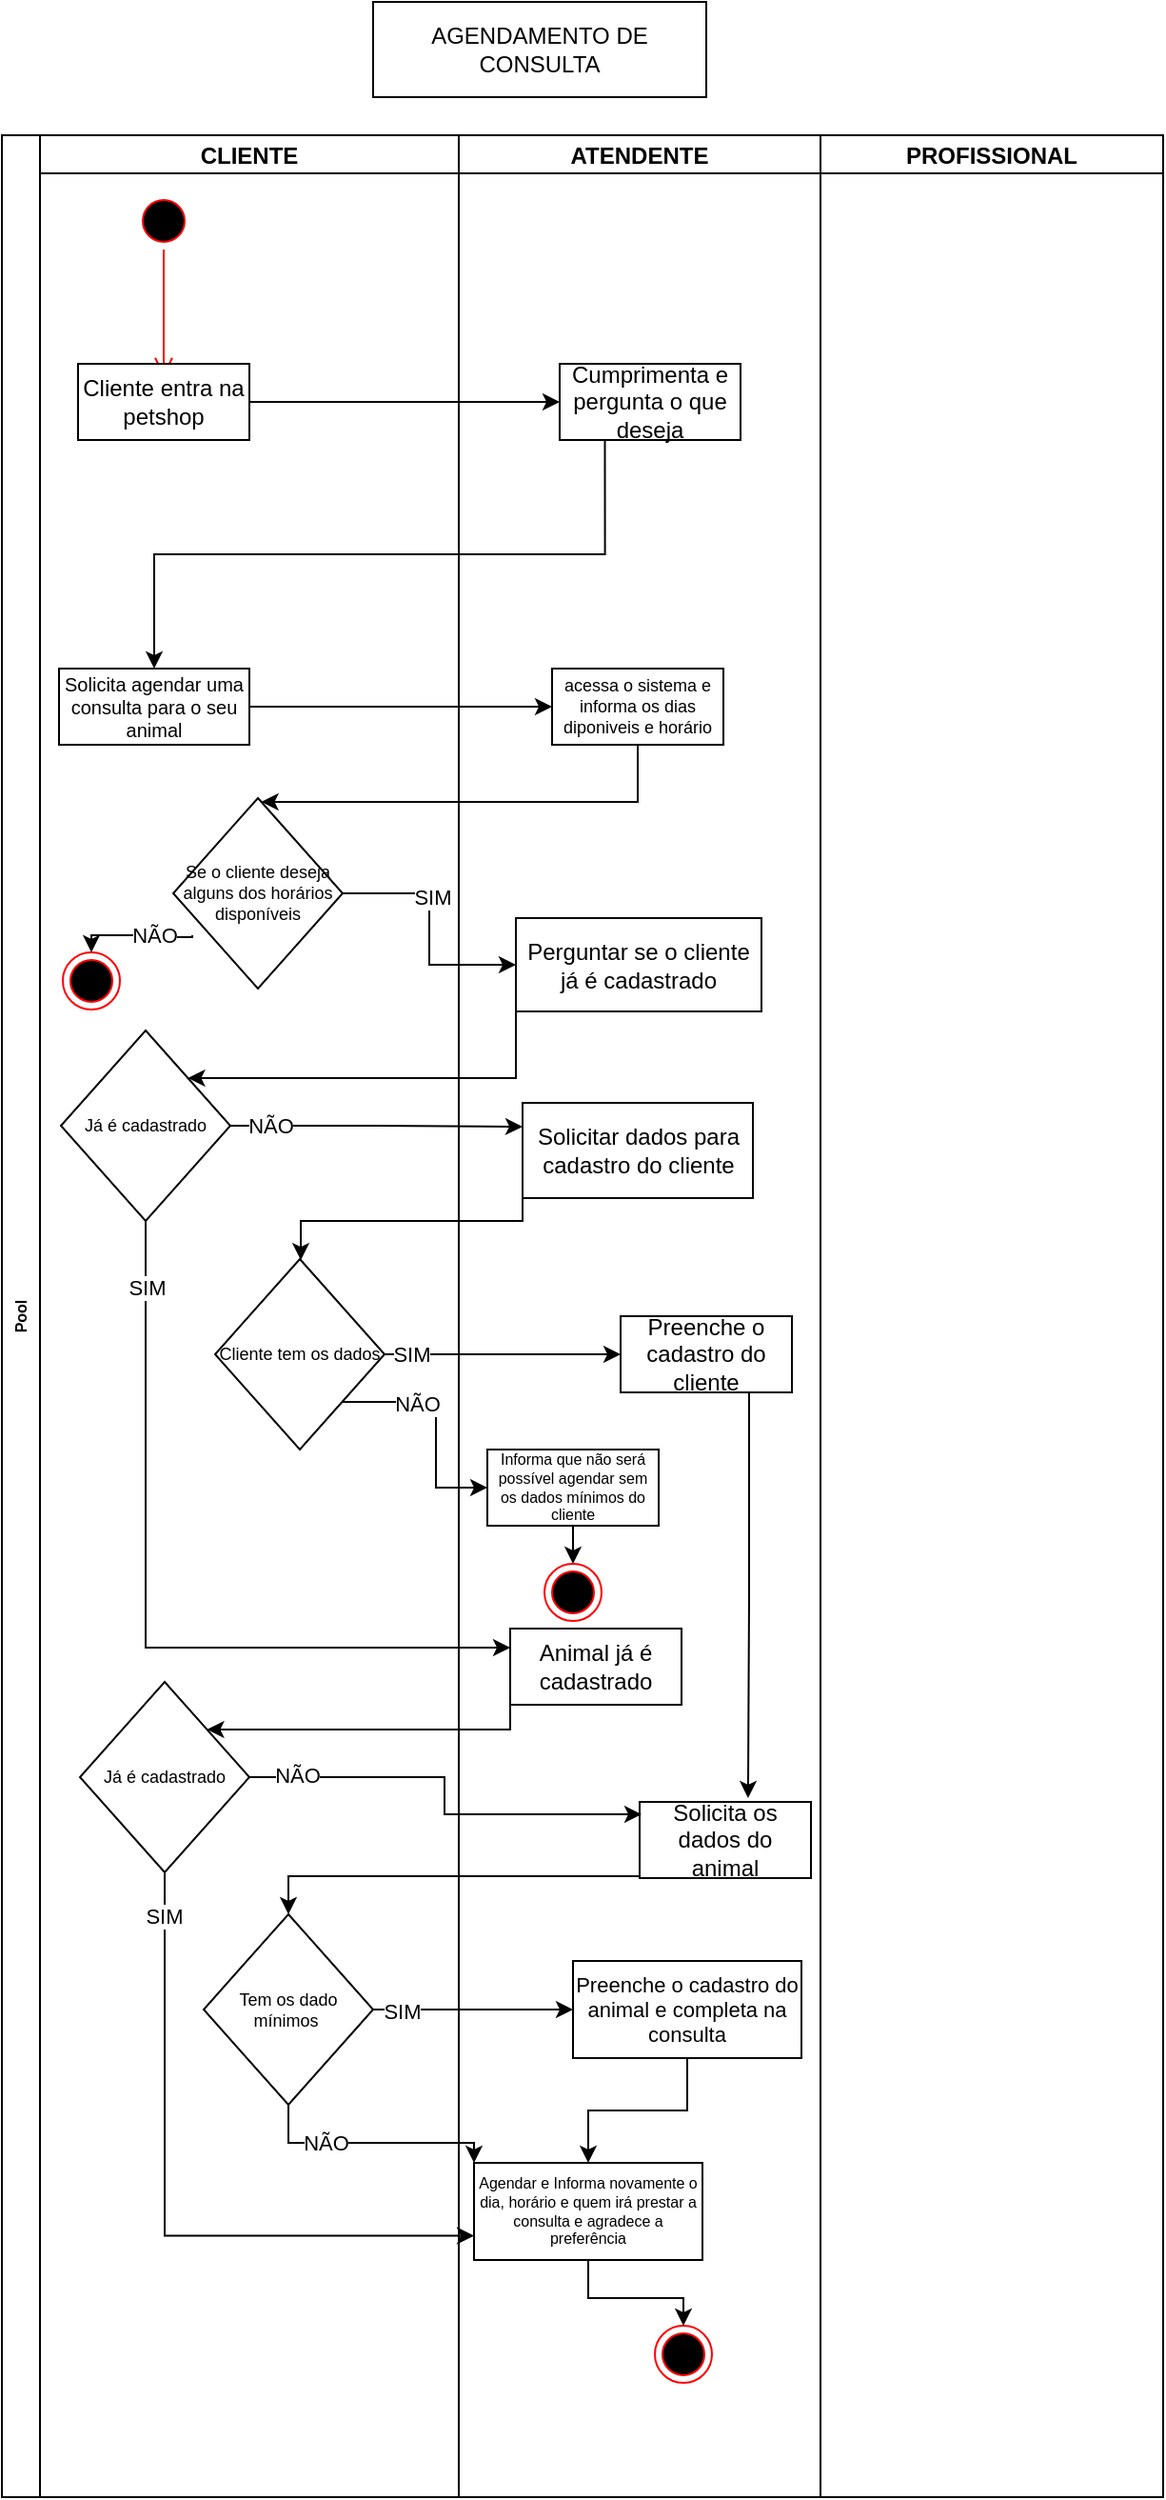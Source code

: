 <mxfile version="21.5.0" type="github">
  <diagram name="Página-1" id="BQv2h3TFub3lITAPNev2">
    <mxGraphModel dx="2200" dy="1130" grid="1" gridSize="10" guides="1" tooltips="1" connect="1" arrows="1" fold="1" page="1" pageScale="1" pageWidth="827" pageHeight="1169" math="0" shadow="0">
      <root>
        <mxCell id="0" />
        <mxCell id="1" parent="0" />
        <mxCell id="U5AN6EbYWZd2xF8no-8S-5" value="Pool" style="swimlane;childLayout=stackLayout;resizeParent=1;resizeParentMax=0;startSize=20;horizontal=0;horizontalStack=1;fontSize=8;" vertex="1" parent="1">
          <mxGeometry x="170" y="220" width="610" height="1240" as="geometry" />
        </mxCell>
        <mxCell id="U5AN6EbYWZd2xF8no-8S-6" value="CLIENTE" style="swimlane;startSize=20;" vertex="1" parent="U5AN6EbYWZd2xF8no-8S-5">
          <mxGeometry x="20" width="220" height="1240" as="geometry" />
        </mxCell>
        <mxCell id="U5AN6EbYWZd2xF8no-8S-9" value="" style="ellipse;html=1;shape=startState;fillColor=#000000;strokeColor=#ff0000;" vertex="1" parent="U5AN6EbYWZd2xF8no-8S-6">
          <mxGeometry x="50" y="30" width="30" height="30" as="geometry" />
        </mxCell>
        <mxCell id="U5AN6EbYWZd2xF8no-8S-10" value="" style="edgeStyle=orthogonalEdgeStyle;html=1;verticalAlign=bottom;endArrow=open;endSize=8;strokeColor=#ff0000;rounded=0;entryX=0.5;entryY=0.175;entryDx=0;entryDy=0;entryPerimeter=0;" edge="1" source="U5AN6EbYWZd2xF8no-8S-9" parent="U5AN6EbYWZd2xF8no-8S-6" target="U5AN6EbYWZd2xF8no-8S-12">
          <mxGeometry relative="1" as="geometry">
            <mxPoint x="60" y="120" as="targetPoint" />
          </mxGeometry>
        </mxCell>
        <mxCell id="U5AN6EbYWZd2xF8no-8S-13" value="&lt;font style=&quot;vertical-align: inherit; font-size: 10px;&quot;&gt;&lt;font style=&quot;vertical-align: inherit; font-size: 10px;&quot;&gt;&lt;font style=&quot;vertical-align: inherit; font-size: 10px;&quot;&gt;&lt;font style=&quot;vertical-align: inherit; font-size: 10px;&quot;&gt;Solicita agendar uma consulta para o seu animal&lt;/font&gt;&lt;/font&gt;&lt;/font&gt;&lt;/font&gt;" style="html=1;whiteSpace=wrap;fontSize=10;" vertex="1" parent="U5AN6EbYWZd2xF8no-8S-6">
          <mxGeometry x="10" y="280" width="100" height="40" as="geometry" />
        </mxCell>
        <mxCell id="U5AN6EbYWZd2xF8no-8S-23" value="" style="ellipse;html=1;shape=endState;fillColor=#000000;strokeColor=#ff0000;" vertex="1" parent="U5AN6EbYWZd2xF8no-8S-6">
          <mxGeometry x="12" y="429" width="30" height="30" as="geometry" />
        </mxCell>
        <mxCell id="U5AN6EbYWZd2xF8no-8S-30" value="&lt;font style=&quot;vertical-align: inherit;&quot;&gt;&lt;font style=&quot;vertical-align: inherit;&quot;&gt;Cliente tem os dados&lt;/font&gt;&lt;/font&gt;" style="rhombus;whiteSpace=wrap;html=1;fontSize=9;" vertex="1" parent="U5AN6EbYWZd2xF8no-8S-6">
          <mxGeometry x="92" y="590" width="89" height="100" as="geometry" />
        </mxCell>
        <mxCell id="U5AN6EbYWZd2xF8no-8S-12" value="&lt;font style=&quot;vertical-align: inherit;&quot;&gt;&lt;font style=&quot;vertical-align: inherit;&quot;&gt;Cliente entra na petshop&lt;/font&gt;&lt;/font&gt;" style="html=1;whiteSpace=wrap;" vertex="1" parent="U5AN6EbYWZd2xF8no-8S-6">
          <mxGeometry x="20" y="120" width="90" height="40" as="geometry" />
        </mxCell>
        <mxCell id="U5AN6EbYWZd2xF8no-8S-62" value="&lt;font style=&quot;vertical-align: inherit;&quot;&gt;&lt;font style=&quot;vertical-align: inherit;&quot;&gt;Já é cadastrado&lt;/font&gt;&lt;/font&gt;" style="rhombus;whiteSpace=wrap;html=1;fontSize=9;" vertex="1" parent="U5AN6EbYWZd2xF8no-8S-6">
          <mxGeometry x="11" y="470" width="89" height="100" as="geometry" />
        </mxCell>
        <mxCell id="U5AN6EbYWZd2xF8no-8S-7" value="ATENDENTE" style="swimlane;startSize=20;" vertex="1" parent="U5AN6EbYWZd2xF8no-8S-5">
          <mxGeometry x="240" width="190" height="1240" as="geometry" />
        </mxCell>
        <mxCell id="U5AN6EbYWZd2xF8no-8S-11" value="&lt;font style=&quot;vertical-align: inherit;&quot;&gt;&lt;font style=&quot;vertical-align: inherit;&quot;&gt;&lt;font style=&quot;vertical-align: inherit;&quot;&gt;&lt;font style=&quot;vertical-align: inherit;&quot;&gt;Cumprimenta e pergunta o que deseja&lt;/font&gt;&lt;/font&gt;&lt;/font&gt;&lt;/font&gt;" style="html=1;whiteSpace=wrap;" vertex="1" parent="U5AN6EbYWZd2xF8no-8S-7">
          <mxGeometry x="53" y="120" width="95" height="40" as="geometry" />
        </mxCell>
        <mxCell id="U5AN6EbYWZd2xF8no-8S-14" value="&lt;font style=&quot;vertical-align: inherit; font-size: 9px;&quot;&gt;&lt;font style=&quot;vertical-align: inherit; font-size: 9px;&quot;&gt;&lt;font style=&quot;vertical-align: inherit; font-size: 9px;&quot;&gt;&lt;font style=&quot;vertical-align: inherit; font-size: 9px;&quot;&gt;acessa o sistema e informa os dias diponiveis e horário&lt;/font&gt;&lt;/font&gt;&lt;/font&gt;&lt;/font&gt;" style="html=1;whiteSpace=wrap;fontSize=9;" vertex="1" parent="U5AN6EbYWZd2xF8no-8S-7">
          <mxGeometry x="49" y="280" width="90" height="40" as="geometry" />
        </mxCell>
        <mxCell id="U5AN6EbYWZd2xF8no-8S-20" value="&lt;font style=&quot;vertical-align: inherit;&quot;&gt;&lt;font style=&quot;vertical-align: inherit;&quot;&gt;Preenche o cadastro do cliente&lt;/font&gt;&lt;/font&gt;" style="html=1;whiteSpace=wrap;" vertex="1" parent="U5AN6EbYWZd2xF8no-8S-7">
          <mxGeometry x="85" y="620" width="90" height="40" as="geometry" />
        </mxCell>
        <mxCell id="U5AN6EbYWZd2xF8no-8S-39" style="edgeStyle=orthogonalEdgeStyle;rounded=0;orthogonalLoop=1;jettySize=auto;html=1;exitX=0.5;exitY=1;exitDx=0;exitDy=0;entryX=0.5;entryY=0;entryDx=0;entryDy=0;" edge="1" parent="U5AN6EbYWZd2xF8no-8S-7" source="U5AN6EbYWZd2xF8no-8S-37" target="U5AN6EbYWZd2xF8no-8S-34">
          <mxGeometry relative="1" as="geometry" />
        </mxCell>
        <mxCell id="U5AN6EbYWZd2xF8no-8S-37" value="Informa que não será possível agendar sem os dados mínimos do cliente" style="html=1;whiteSpace=wrap;fontSize=8;" vertex="1" parent="U5AN6EbYWZd2xF8no-8S-7">
          <mxGeometry x="15" y="690" width="90" height="40" as="geometry" />
        </mxCell>
        <mxCell id="U5AN6EbYWZd2xF8no-8S-34" value="" style="ellipse;html=1;shape=endState;fillColor=#000000;strokeColor=#ff0000;" vertex="1" parent="U5AN6EbYWZd2xF8no-8S-7">
          <mxGeometry x="45" y="750" width="30" height="30" as="geometry" />
        </mxCell>
        <mxCell id="U5AN6EbYWZd2xF8no-8S-52" style="edgeStyle=orthogonalEdgeStyle;rounded=0;orthogonalLoop=1;jettySize=auto;html=1;entryX=0;entryY=0.5;entryDx=0;entryDy=0;" edge="1" parent="U5AN6EbYWZd2xF8no-8S-7" source="U5AN6EbYWZd2xF8no-8S-42" target="U5AN6EbYWZd2xF8no-8S-49">
          <mxGeometry relative="1" as="geometry" />
        </mxCell>
        <mxCell id="U5AN6EbYWZd2xF8no-8S-56" value="SIM" style="edgeLabel;html=1;align=center;verticalAlign=middle;resizable=0;points=[];" vertex="1" connectable="0" parent="U5AN6EbYWZd2xF8no-8S-52">
          <mxGeometry x="-0.714" y="-1" relative="1" as="geometry">
            <mxPoint as="offset" />
          </mxGeometry>
        </mxCell>
        <mxCell id="U5AN6EbYWZd2xF8no-8S-42" value="Tem os dado mínimos&amp;nbsp;" style="rhombus;whiteSpace=wrap;html=1;fontSize=9;" vertex="1" parent="U5AN6EbYWZd2xF8no-8S-7">
          <mxGeometry x="-134" y="934" width="89" height="100" as="geometry" />
        </mxCell>
        <mxCell id="U5AN6EbYWZd2xF8no-8S-49" value="Preenche o cadastro do animal e completa na consulta" style="html=1;whiteSpace=wrap;fontSize=11;" vertex="1" parent="U5AN6EbYWZd2xF8no-8S-7">
          <mxGeometry x="60" y="958.5" width="120" height="51" as="geometry" />
        </mxCell>
        <mxCell id="U5AN6EbYWZd2xF8no-8S-58" value="" style="ellipse;html=1;shape=endState;fillColor=#000000;strokeColor=#ff0000;" vertex="1" parent="U5AN6EbYWZd2xF8no-8S-7">
          <mxGeometry x="103" y="1150" width="30" height="30" as="geometry" />
        </mxCell>
        <mxCell id="U5AN6EbYWZd2xF8no-8S-61" value="&lt;font style=&quot;vertical-align: inherit;&quot;&gt;&lt;font style=&quot;vertical-align: inherit;&quot;&gt;&lt;font style=&quot;vertical-align: inherit;&quot;&gt;&lt;font style=&quot;vertical-align: inherit;&quot;&gt;Solicitar dados para cadastro do cliente&lt;/font&gt;&lt;/font&gt;&lt;/font&gt;&lt;/font&gt;" style="html=1;whiteSpace=wrap;" vertex="1" parent="U5AN6EbYWZd2xF8no-8S-7">
          <mxGeometry x="33.5" y="508" width="121" height="50" as="geometry" />
        </mxCell>
        <mxCell id="U5AN6EbYWZd2xF8no-8S-8" value="PROFISSIONAL" style="swimlane;startSize=20;" vertex="1" parent="U5AN6EbYWZd2xF8no-8S-5">
          <mxGeometry x="430" width="180" height="1240" as="geometry" />
        </mxCell>
        <mxCell id="U5AN6EbYWZd2xF8no-8S-18" style="edgeStyle=orthogonalEdgeStyle;rounded=0;orthogonalLoop=1;jettySize=auto;html=1;exitX=0.25;exitY=1;exitDx=0;exitDy=0;entryX=0.5;entryY=0;entryDx=0;entryDy=0;" edge="1" parent="U5AN6EbYWZd2xF8no-8S-5" source="U5AN6EbYWZd2xF8no-8S-11" target="U5AN6EbYWZd2xF8no-8S-13">
          <mxGeometry relative="1" as="geometry" />
        </mxCell>
        <mxCell id="U5AN6EbYWZd2xF8no-8S-19" style="edgeStyle=orthogonalEdgeStyle;rounded=0;orthogonalLoop=1;jettySize=auto;html=1;" edge="1" parent="U5AN6EbYWZd2xF8no-8S-5" source="U5AN6EbYWZd2xF8no-8S-13" target="U5AN6EbYWZd2xF8no-8S-14">
          <mxGeometry relative="1" as="geometry" />
        </mxCell>
        <mxCell id="U5AN6EbYWZd2xF8no-8S-28" style="edgeStyle=orthogonalEdgeStyle;rounded=0;orthogonalLoop=1;jettySize=auto;html=1;entryX=0.5;entryY=0;entryDx=0;entryDy=0;" edge="1" parent="U5AN6EbYWZd2xF8no-8S-5" target="U5AN6EbYWZd2xF8no-8S-23">
          <mxGeometry relative="1" as="geometry">
            <mxPoint x="100" y="420" as="sourcePoint" />
            <Array as="points">
              <mxPoint x="100" y="421" />
              <mxPoint x="80" y="421" />
              <mxPoint x="80" y="420" />
              <mxPoint x="47" y="420" />
            </Array>
          </mxGeometry>
        </mxCell>
        <mxCell id="U5AN6EbYWZd2xF8no-8S-29" value="&lt;font style=&quot;vertical-align: inherit;&quot;&gt;&lt;font style=&quot;vertical-align: inherit;&quot;&gt;NÃO&lt;/font&gt;&lt;/font&gt;" style="edgeLabel;html=1;align=center;verticalAlign=middle;resizable=0;points=[];" vertex="1" connectable="0" parent="U5AN6EbYWZd2xF8no-8S-28">
          <mxGeometry x="-0.306" relative="1" as="geometry">
            <mxPoint as="offset" />
          </mxGeometry>
        </mxCell>
        <mxCell id="U5AN6EbYWZd2xF8no-8S-32" style="edgeStyle=orthogonalEdgeStyle;rounded=0;orthogonalLoop=1;jettySize=auto;html=1;entryX=0;entryY=0.5;entryDx=0;entryDy=0;" edge="1" parent="U5AN6EbYWZd2xF8no-8S-5" source="U5AN6EbYWZd2xF8no-8S-30" target="U5AN6EbYWZd2xF8no-8S-20">
          <mxGeometry relative="1" as="geometry" />
        </mxCell>
        <mxCell id="U5AN6EbYWZd2xF8no-8S-33" value="&lt;font style=&quot;vertical-align: inherit;&quot;&gt;&lt;font style=&quot;vertical-align: inherit;&quot;&gt;SIM&lt;/font&gt;&lt;/font&gt;" style="edgeLabel;html=1;align=center;verticalAlign=middle;resizable=0;points=[];" vertex="1" connectable="0" parent="U5AN6EbYWZd2xF8no-8S-32">
          <mxGeometry x="-0.771" relative="1" as="geometry">
            <mxPoint as="offset" />
          </mxGeometry>
        </mxCell>
        <mxCell id="U5AN6EbYWZd2xF8no-8S-38" style="edgeStyle=orthogonalEdgeStyle;rounded=0;orthogonalLoop=1;jettySize=auto;html=1;exitX=1;exitY=1;exitDx=0;exitDy=0;" edge="1" parent="U5AN6EbYWZd2xF8no-8S-5" source="U5AN6EbYWZd2xF8no-8S-30" target="U5AN6EbYWZd2xF8no-8S-37">
          <mxGeometry relative="1" as="geometry" />
        </mxCell>
        <mxCell id="U5AN6EbYWZd2xF8no-8S-40" value="NÃO" style="edgeLabel;html=1;align=center;verticalAlign=middle;resizable=0;points=[];" vertex="1" connectable="0" parent="U5AN6EbYWZd2xF8no-8S-38">
          <mxGeometry x="-0.358" y="-1" relative="1" as="geometry">
            <mxPoint as="offset" />
          </mxGeometry>
        </mxCell>
        <mxCell id="U5AN6EbYWZd2xF8no-8S-17" style="edgeStyle=orthogonalEdgeStyle;rounded=0;orthogonalLoop=1;jettySize=auto;html=1;" edge="1" parent="U5AN6EbYWZd2xF8no-8S-5" source="U5AN6EbYWZd2xF8no-8S-12" target="U5AN6EbYWZd2xF8no-8S-11">
          <mxGeometry relative="1" as="geometry" />
        </mxCell>
        <mxCell id="U5AN6EbYWZd2xF8no-8S-64" style="edgeStyle=orthogonalEdgeStyle;rounded=0;orthogonalLoop=1;jettySize=auto;html=1;entryX=0;entryY=0.25;entryDx=0;entryDy=0;" edge="1" parent="U5AN6EbYWZd2xF8no-8S-5" source="U5AN6EbYWZd2xF8no-8S-62" target="U5AN6EbYWZd2xF8no-8S-61">
          <mxGeometry relative="1" as="geometry" />
        </mxCell>
        <mxCell id="U5AN6EbYWZd2xF8no-8S-65" value="NÃO" style="edgeLabel;html=1;align=center;verticalAlign=middle;resizable=0;points=[];" vertex="1" connectable="0" parent="U5AN6EbYWZd2xF8no-8S-64">
          <mxGeometry x="-0.726" relative="1" as="geometry">
            <mxPoint as="offset" />
          </mxGeometry>
        </mxCell>
        <mxCell id="U5AN6EbYWZd2xF8no-8S-66" style="edgeStyle=orthogonalEdgeStyle;rounded=0;orthogonalLoop=1;jettySize=auto;html=1;exitX=0;exitY=1;exitDx=0;exitDy=0;" edge="1" parent="U5AN6EbYWZd2xF8no-8S-5" source="U5AN6EbYWZd2xF8no-8S-61" target="U5AN6EbYWZd2xF8no-8S-30">
          <mxGeometry relative="1" as="geometry">
            <Array as="points">
              <mxPoint x="274" y="570" />
              <mxPoint x="157" y="570" />
            </Array>
          </mxGeometry>
        </mxCell>
        <mxCell id="U5AN6EbYWZd2xF8no-8S-63" style="edgeStyle=orthogonalEdgeStyle;rounded=0;orthogonalLoop=1;jettySize=auto;html=1;exitX=0;exitY=1;exitDx=0;exitDy=0;entryX=1;entryY=0;entryDx=0;entryDy=0;" edge="1" parent="1" source="U5AN6EbYWZd2xF8no-8S-31" target="U5AN6EbYWZd2xF8no-8S-62">
          <mxGeometry relative="1" as="geometry">
            <Array as="points">
              <mxPoint x="440" y="715" />
            </Array>
          </mxGeometry>
        </mxCell>
        <mxCell id="U5AN6EbYWZd2xF8no-8S-31" value="Perguntar se o cliente já é cadastrado" style="html=1;whiteSpace=wrap;" vertex="1" parent="1">
          <mxGeometry x="440" y="631" width="129" height="49" as="geometry" />
        </mxCell>
        <mxCell id="U5AN6EbYWZd2xF8no-8S-48" style="edgeStyle=orthogonalEdgeStyle;rounded=0;orthogonalLoop=1;jettySize=auto;html=1;exitX=0;exitY=1;exitDx=0;exitDy=0;entryX=0.5;entryY=0;entryDx=0;entryDy=0;" edge="1" parent="1" source="U5AN6EbYWZd2xF8no-8S-43" target="U5AN6EbYWZd2xF8no-8S-42">
          <mxGeometry relative="1" as="geometry">
            <Array as="points">
              <mxPoint x="505" y="1134" />
              <mxPoint x="321" y="1134" />
            </Array>
          </mxGeometry>
        </mxCell>
        <mxCell id="U5AN6EbYWZd2xF8no-8S-43" value="Solicita os dados do animal" style="html=1;whiteSpace=wrap;" vertex="1" parent="1">
          <mxGeometry x="505" y="1095" width="90" height="40" as="geometry" />
        </mxCell>
        <mxCell id="U5AN6EbYWZd2xF8no-8S-44" style="edgeStyle=orthogonalEdgeStyle;rounded=0;orthogonalLoop=1;jettySize=auto;html=1;exitX=1;exitY=0.5;exitDx=0;exitDy=0;entryX=0;entryY=0.5;entryDx=0;entryDy=0;" edge="1" parent="1" source="U5AN6EbYWZd2xF8no-8S-15" target="U5AN6EbYWZd2xF8no-8S-31">
          <mxGeometry relative="1" as="geometry" />
        </mxCell>
        <mxCell id="U5AN6EbYWZd2xF8no-8S-45" value="SIM" style="edgeLabel;html=1;align=center;verticalAlign=middle;resizable=0;points=[];" vertex="1" connectable="0" parent="U5AN6EbYWZd2xF8no-8S-44">
          <mxGeometry x="-0.26" y="1" relative="1" as="geometry">
            <mxPoint as="offset" />
          </mxGeometry>
        </mxCell>
        <mxCell id="U5AN6EbYWZd2xF8no-8S-47" style="edgeStyle=orthogonalEdgeStyle;rounded=0;orthogonalLoop=1;jettySize=auto;html=1;exitX=0.75;exitY=1;exitDx=0;exitDy=0;entryX=0.633;entryY=-0.05;entryDx=0;entryDy=0;entryPerimeter=0;" edge="1" parent="1" source="U5AN6EbYWZd2xF8no-8S-20" target="U5AN6EbYWZd2xF8no-8S-43">
          <mxGeometry relative="1" as="geometry" />
        </mxCell>
        <mxCell id="U5AN6EbYWZd2xF8no-8S-59" style="edgeStyle=orthogonalEdgeStyle;rounded=0;orthogonalLoop=1;jettySize=auto;html=1;exitX=0.5;exitY=1;exitDx=0;exitDy=0;entryX=0.5;entryY=0;entryDx=0;entryDy=0;" edge="1" parent="1" source="U5AN6EbYWZd2xF8no-8S-53" target="U5AN6EbYWZd2xF8no-8S-58">
          <mxGeometry relative="1" as="geometry" />
        </mxCell>
        <mxCell id="U5AN6EbYWZd2xF8no-8S-53" value="Agendar e Informa novamente o dia, horário e quem irá prestar a consulta e agradece a preferência" style="html=1;whiteSpace=wrap;fontSize=8;" vertex="1" parent="1">
          <mxGeometry x="418" y="1284.5" width="120" height="51" as="geometry" />
        </mxCell>
        <mxCell id="U5AN6EbYWZd2xF8no-8S-54" style="edgeStyle=orthogonalEdgeStyle;rounded=0;orthogonalLoop=1;jettySize=auto;html=1;exitX=0.5;exitY=1;exitDx=0;exitDy=0;" edge="1" parent="1" source="U5AN6EbYWZd2xF8no-8S-49" target="U5AN6EbYWZd2xF8no-8S-53">
          <mxGeometry relative="1" as="geometry" />
        </mxCell>
        <mxCell id="U5AN6EbYWZd2xF8no-8S-55" style="edgeStyle=orthogonalEdgeStyle;rounded=0;orthogonalLoop=1;jettySize=auto;html=1;exitX=0.5;exitY=1;exitDx=0;exitDy=0;entryX=0;entryY=0;entryDx=0;entryDy=0;" edge="1" parent="1" source="U5AN6EbYWZd2xF8no-8S-42" target="U5AN6EbYWZd2xF8no-8S-53">
          <mxGeometry relative="1" as="geometry">
            <mxPoint x="480" y="1270" as="targetPoint" />
            <Array as="points">
              <mxPoint x="321" y="1274" />
              <mxPoint x="418" y="1274" />
            </Array>
          </mxGeometry>
        </mxCell>
        <mxCell id="U5AN6EbYWZd2xF8no-8S-57" value="NÃO" style="edgeLabel;html=1;align=center;verticalAlign=middle;resizable=0;points=[];" vertex="1" connectable="0" parent="U5AN6EbYWZd2xF8no-8S-55">
          <mxGeometry x="-0.391" relative="1" as="geometry">
            <mxPoint as="offset" />
          </mxGeometry>
        </mxCell>
        <mxCell id="U5AN6EbYWZd2xF8no-8S-60" value="AGENDAMENTO DE CONSULTA" style="html=1;whiteSpace=wrap;" vertex="1" parent="1">
          <mxGeometry x="365" y="150" width="175" height="50" as="geometry" />
        </mxCell>
        <mxCell id="U5AN6EbYWZd2xF8no-8S-15" value="&lt;font style=&quot;vertical-align: inherit;&quot;&gt;&lt;font style=&quot;vertical-align: inherit;&quot;&gt;Se o cliente deseja alguns dos horários disponíveis&lt;/font&gt;&lt;/font&gt;" style="rhombus;whiteSpace=wrap;html=1;fontSize=9;" vertex="1" parent="1">
          <mxGeometry x="260" y="568" width="89" height="100" as="geometry" />
        </mxCell>
        <mxCell id="U5AN6EbYWZd2xF8no-8S-16" value="" style="edgeStyle=orthogonalEdgeStyle;rounded=0;orthogonalLoop=1;jettySize=auto;html=1;" edge="1" parent="1" source="U5AN6EbYWZd2xF8no-8S-14" target="U5AN6EbYWZd2xF8no-8S-15">
          <mxGeometry relative="1" as="geometry">
            <Array as="points">
              <mxPoint x="504" y="570" />
              <mxPoint x="316" y="570" />
            </Array>
          </mxGeometry>
        </mxCell>
        <mxCell id="U5AN6EbYWZd2xF8no-8S-71" style="edgeStyle=orthogonalEdgeStyle;rounded=0;orthogonalLoop=1;jettySize=auto;html=1;exitX=0;exitY=1;exitDx=0;exitDy=0;entryX=1;entryY=0;entryDx=0;entryDy=0;" edge="1" parent="1" source="U5AN6EbYWZd2xF8no-8S-67" target="U5AN6EbYWZd2xF8no-8S-70">
          <mxGeometry relative="1" as="geometry">
            <Array as="points">
              <mxPoint x="437" y="1057" />
            </Array>
          </mxGeometry>
        </mxCell>
        <mxCell id="U5AN6EbYWZd2xF8no-8S-67" value="Animal já é cadastrado" style="html=1;whiteSpace=wrap;" vertex="1" parent="1">
          <mxGeometry x="437" y="1004" width="90" height="40" as="geometry" />
        </mxCell>
        <mxCell id="U5AN6EbYWZd2xF8no-8S-68" style="edgeStyle=orthogonalEdgeStyle;rounded=0;orthogonalLoop=1;jettySize=auto;html=1;entryX=0;entryY=0.25;entryDx=0;entryDy=0;" edge="1" parent="1" source="U5AN6EbYWZd2xF8no-8S-62" target="U5AN6EbYWZd2xF8no-8S-67">
          <mxGeometry relative="1" as="geometry">
            <Array as="points">
              <mxPoint x="246" y="1014" />
            </Array>
          </mxGeometry>
        </mxCell>
        <mxCell id="U5AN6EbYWZd2xF8no-8S-69" value="SIM" style="edgeLabel;html=1;align=center;verticalAlign=middle;resizable=0;points=[];" vertex="1" connectable="0" parent="U5AN6EbYWZd2xF8no-8S-68">
          <mxGeometry x="-0.832" relative="1" as="geometry">
            <mxPoint as="offset" />
          </mxGeometry>
        </mxCell>
        <mxCell id="U5AN6EbYWZd2xF8no-8S-72" style="edgeStyle=orthogonalEdgeStyle;rounded=0;orthogonalLoop=1;jettySize=auto;html=1;entryX=0.011;entryY=0.163;entryDx=0;entryDy=0;entryPerimeter=0;" edge="1" parent="1" source="U5AN6EbYWZd2xF8no-8S-70" target="U5AN6EbYWZd2xF8no-8S-43">
          <mxGeometry relative="1" as="geometry" />
        </mxCell>
        <mxCell id="U5AN6EbYWZd2xF8no-8S-73" value="NÃO" style="edgeLabel;html=1;align=center;verticalAlign=middle;resizable=0;points=[];" vertex="1" connectable="0" parent="U5AN6EbYWZd2xF8no-8S-72">
          <mxGeometry x="-0.783" y="1" relative="1" as="geometry">
            <mxPoint as="offset" />
          </mxGeometry>
        </mxCell>
        <mxCell id="U5AN6EbYWZd2xF8no-8S-75" style="edgeStyle=orthogonalEdgeStyle;rounded=0;orthogonalLoop=1;jettySize=auto;html=1;exitX=0.5;exitY=1;exitDx=0;exitDy=0;entryX=0;entryY=0.75;entryDx=0;entryDy=0;" edge="1" parent="1" source="U5AN6EbYWZd2xF8no-8S-70" target="U5AN6EbYWZd2xF8no-8S-53">
          <mxGeometry relative="1" as="geometry" />
        </mxCell>
        <mxCell id="U5AN6EbYWZd2xF8no-8S-76" value="SIM" style="edgeLabel;html=1;align=center;verticalAlign=middle;resizable=0;points=[];" vertex="1" connectable="0" parent="U5AN6EbYWZd2xF8no-8S-75">
          <mxGeometry x="-0.87" y="-1" relative="1" as="geometry">
            <mxPoint as="offset" />
          </mxGeometry>
        </mxCell>
        <mxCell id="U5AN6EbYWZd2xF8no-8S-70" value="&lt;font style=&quot;vertical-align: inherit;&quot;&gt;&lt;font style=&quot;vertical-align: inherit;&quot;&gt;Já é cadastrado&lt;/font&gt;&lt;/font&gt;" style="rhombus;whiteSpace=wrap;html=1;fontSize=9;" vertex="1" parent="1">
          <mxGeometry x="211" y="1032" width="89" height="100" as="geometry" />
        </mxCell>
      </root>
    </mxGraphModel>
  </diagram>
</mxfile>
